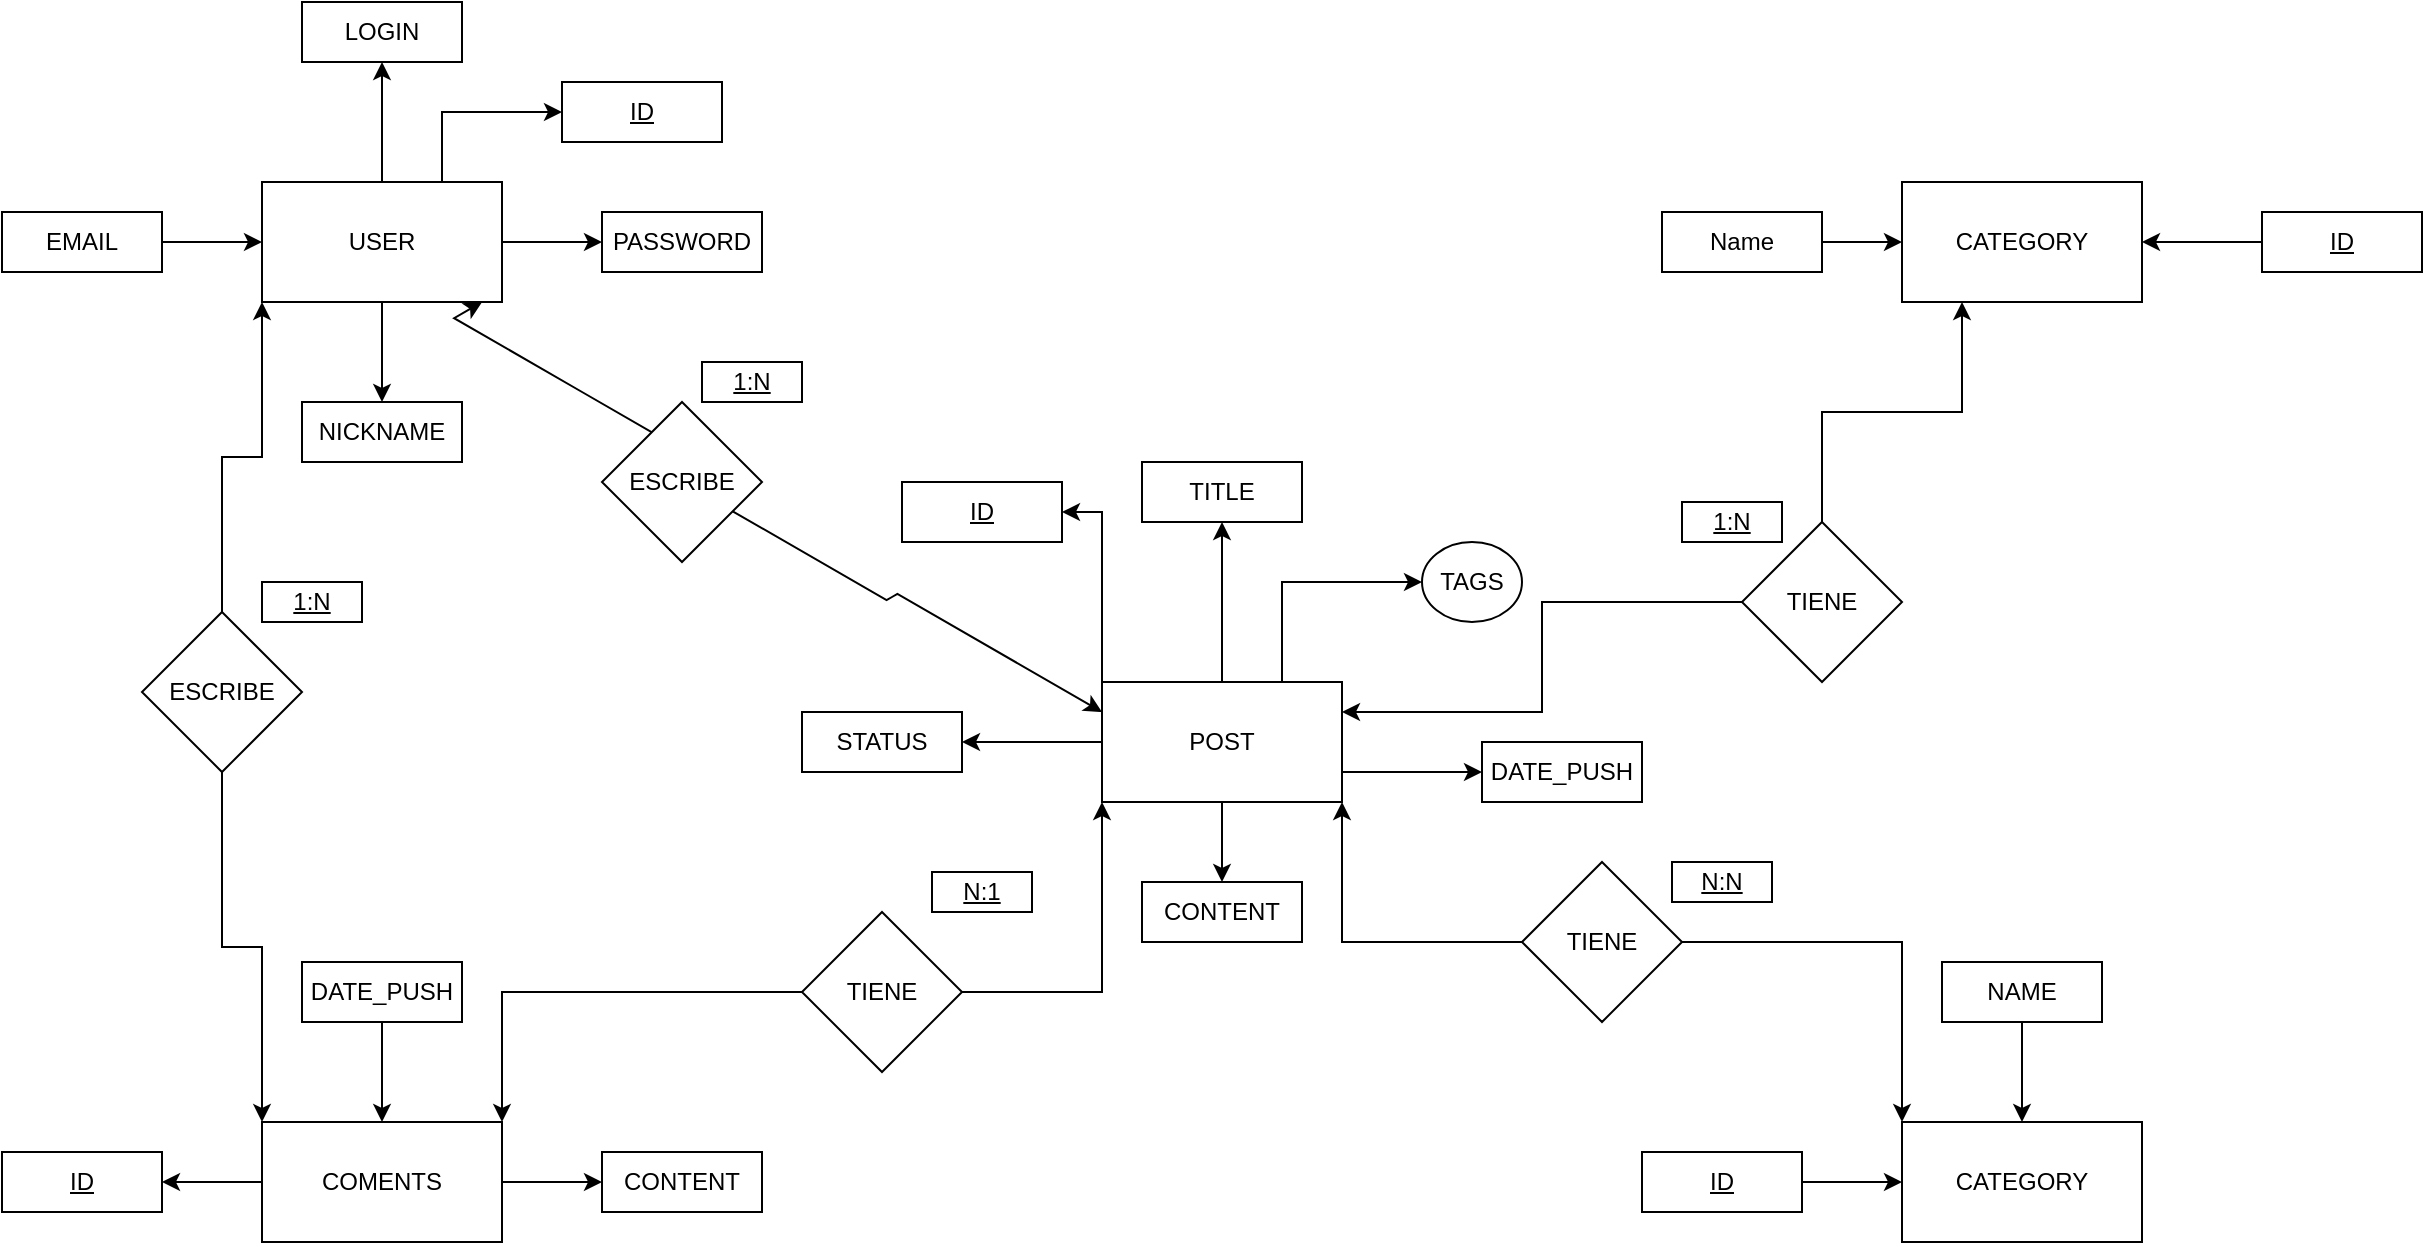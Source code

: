 <mxfile>
    <diagram id="1K_x919m_XCPee5URK2Y" name="ER">
        <mxGraphModel dx="1647" dy="1584" grid="1" gridSize="10" guides="1" tooltips="1" connect="1" arrows="1" fold="1" page="1" pageScale="1" pageWidth="827" pageHeight="1169" math="0" shadow="0">
            <root>
                <mxCell id="0"/>
                <mxCell id="1" parent="0"/>
                <mxCell id="15" style="edgeStyle=orthogonalEdgeStyle;rounded=0;orthogonalLoop=1;jettySize=auto;html=1;" parent="1" source="2" target="10" edge="1">
                    <mxGeometry relative="1" as="geometry"/>
                </mxCell>
                <mxCell id="16" style="edgeStyle=orthogonalEdgeStyle;rounded=0;orthogonalLoop=1;jettySize=auto;html=1;" parent="1" source="2" target="7" edge="1">
                    <mxGeometry relative="1" as="geometry"/>
                </mxCell>
                <mxCell id="17" style="edgeStyle=orthogonalEdgeStyle;rounded=0;orthogonalLoop=1;jettySize=auto;html=1;entryX=0.5;entryY=0;entryDx=0;entryDy=0;" parent="1" source="2" target="9" edge="1">
                    <mxGeometry relative="1" as="geometry"/>
                </mxCell>
                <mxCell id="18" style="edgeStyle=orthogonalEdgeStyle;rounded=0;orthogonalLoop=1;jettySize=auto;html=1;entryX=0;entryY=0.5;entryDx=0;entryDy=0;exitX=1;exitY=0.75;exitDx=0;exitDy=0;" parent="1" source="2" target="8" edge="1">
                    <mxGeometry relative="1" as="geometry"/>
                </mxCell>
                <mxCell id="19" style="edgeStyle=orthogonalEdgeStyle;rounded=0;orthogonalLoop=1;jettySize=auto;html=1;entryX=0;entryY=0.5;entryDx=0;entryDy=0;exitX=0.75;exitY=0;exitDx=0;exitDy=0;exitPerimeter=0;" parent="1" source="2" target="13" edge="1">
                    <mxGeometry relative="1" as="geometry"/>
                </mxCell>
                <mxCell id="20" style="edgeStyle=orthogonalEdgeStyle;rounded=0;orthogonalLoop=1;jettySize=auto;html=1;exitX=0;exitY=0;exitDx=0;exitDy=0;entryX=1;entryY=0.5;entryDx=0;entryDy=0;" parent="1" source="2" target="14" edge="1">
                    <mxGeometry relative="1" as="geometry"/>
                </mxCell>
                <mxCell id="2" value="POST" style="whiteSpace=wrap;html=1;" parent="1" vertex="1">
                    <mxGeometry x="360" y="220" width="120" height="60" as="geometry"/>
                </mxCell>
                <mxCell id="25" style="edgeStyle=orthogonalEdgeStyle;rounded=0;orthogonalLoop=1;jettySize=auto;html=1;entryX=0.5;entryY=1;entryDx=0;entryDy=0;" parent="1" source="3" target="21" edge="1">
                    <mxGeometry relative="1" as="geometry"/>
                </mxCell>
                <mxCell id="26" style="edgeStyle=orthogonalEdgeStyle;rounded=0;orthogonalLoop=1;jettySize=auto;html=1;entryX=0;entryY=0.5;entryDx=0;entryDy=0;" parent="1" source="3" target="22" edge="1">
                    <mxGeometry relative="1" as="geometry"/>
                </mxCell>
                <mxCell id="27" style="edgeStyle=orthogonalEdgeStyle;rounded=0;orthogonalLoop=1;jettySize=auto;html=1;" parent="1" source="3" target="23" edge="1">
                    <mxGeometry relative="1" as="geometry"/>
                </mxCell>
                <mxCell id="30" style="edgeStyle=orthogonalEdgeStyle;rounded=0;orthogonalLoop=1;jettySize=auto;html=1;exitX=0.75;exitY=0;exitDx=0;exitDy=0;entryX=0;entryY=0.5;entryDx=0;entryDy=0;" parent="1" source="3" target="29" edge="1">
                    <mxGeometry relative="1" as="geometry"/>
                </mxCell>
                <mxCell id="3" value="USER" style="whiteSpace=wrap;html=1;" parent="1" vertex="1">
                    <mxGeometry x="-60" y="-30" width="120" height="60" as="geometry"/>
                </mxCell>
                <mxCell id="37" style="edgeStyle=orthogonalEdgeStyle;rounded=0;orthogonalLoop=1;jettySize=auto;html=1;entryX=1;entryY=0.5;entryDx=0;entryDy=0;" parent="1" source="4" target="33" edge="1">
                    <mxGeometry relative="1" as="geometry"/>
                </mxCell>
                <mxCell id="38" style="edgeStyle=orthogonalEdgeStyle;rounded=0;orthogonalLoop=1;jettySize=auto;html=1;" parent="1" source="4" target="32" edge="1">
                    <mxGeometry relative="1" as="geometry"/>
                </mxCell>
                <mxCell id="4" value="COMENTS" style="whiteSpace=wrap;html=1;" parent="1" vertex="1">
                    <mxGeometry x="-60" y="440" width="120" height="60" as="geometry"/>
                </mxCell>
                <mxCell id="5" value="CATEGORY" style="whiteSpace=wrap;html=1;" parent="1" vertex="1">
                    <mxGeometry x="760" y="-30" width="120" height="60" as="geometry"/>
                </mxCell>
                <mxCell id="7" value="TITLE" style="whiteSpace=wrap;html=1;" parent="1" vertex="1">
                    <mxGeometry x="380" y="110" width="80" height="30" as="geometry"/>
                </mxCell>
                <mxCell id="8" value="DATE_PUSH" style="whiteSpace=wrap;html=1;" parent="1" vertex="1">
                    <mxGeometry x="550" y="250" width="80" height="30" as="geometry"/>
                </mxCell>
                <mxCell id="9" value="CONTENT" style="whiteSpace=wrap;html=1;" parent="1" vertex="1">
                    <mxGeometry x="380" y="320" width="80" height="30" as="geometry"/>
                </mxCell>
                <mxCell id="10" value="STATUS" style="whiteSpace=wrap;html=1;" parent="1" vertex="1">
                    <mxGeometry x="210" y="235" width="80" height="30" as="geometry"/>
                </mxCell>
                <mxCell id="13" value="TAGS" style="ellipse;whiteSpace=wrap;html=1;" parent="1" vertex="1">
                    <mxGeometry x="520" y="150" width="50" height="40" as="geometry"/>
                </mxCell>
                <mxCell id="14" value="ID" style="whiteSpace=wrap;html=1;fontStyle=4" parent="1" vertex="1">
                    <mxGeometry x="260" y="120" width="80" height="30" as="geometry"/>
                </mxCell>
                <mxCell id="21" value="LOGIN" style="whiteSpace=wrap;html=1;" parent="1" vertex="1">
                    <mxGeometry x="-40" y="-120" width="80" height="30" as="geometry"/>
                </mxCell>
                <mxCell id="22" value="PASSWORD" style="whiteSpace=wrap;html=1;" parent="1" vertex="1">
                    <mxGeometry x="110" y="-15" width="80" height="30" as="geometry"/>
                </mxCell>
                <mxCell id="23" value="NICKNAME" style="whiteSpace=wrap;html=1;" parent="1" vertex="1">
                    <mxGeometry x="-40" y="80" width="80" height="30" as="geometry"/>
                </mxCell>
                <mxCell id="28" style="edgeStyle=orthogonalEdgeStyle;rounded=0;orthogonalLoop=1;jettySize=auto;html=1;entryX=0;entryY=0.5;entryDx=0;entryDy=0;" parent="1" source="24" target="3" edge="1">
                    <mxGeometry relative="1" as="geometry"/>
                </mxCell>
                <mxCell id="24" value="EMAIL" style="whiteSpace=wrap;html=1;" parent="1" vertex="1">
                    <mxGeometry x="-190" y="-15" width="80" height="30" as="geometry"/>
                </mxCell>
                <mxCell id="29" value="ID" style="whiteSpace=wrap;html=1;fontStyle=4" parent="1" vertex="1">
                    <mxGeometry x="90" y="-80" width="80" height="30" as="geometry"/>
                </mxCell>
                <mxCell id="35" style="edgeStyle=orthogonalEdgeStyle;rounded=0;orthogonalLoop=1;jettySize=auto;html=1;" parent="1" source="31" target="4" edge="1">
                    <mxGeometry relative="1" as="geometry"/>
                </mxCell>
                <mxCell id="31" value="DATE_PUSH" style="whiteSpace=wrap;html=1;" parent="1" vertex="1">
                    <mxGeometry x="-40" y="360" width="80" height="30" as="geometry"/>
                </mxCell>
                <mxCell id="32" value="CONTENT" style="whiteSpace=wrap;html=1;" parent="1" vertex="1">
                    <mxGeometry x="110" y="455" width="80" height="30" as="geometry"/>
                </mxCell>
                <mxCell id="33" value="ID" style="whiteSpace=wrap;html=1;fontStyle=4" parent="1" vertex="1">
                    <mxGeometry x="-190" y="455" width="80" height="30" as="geometry"/>
                </mxCell>
                <mxCell id="40" style="edgeStyle=orthogonalEdgeStyle;rounded=0;orthogonalLoop=1;jettySize=auto;html=1;entryX=0;entryY=0.5;entryDx=0;entryDy=0;" parent="1" source="39" target="5" edge="1">
                    <mxGeometry relative="1" as="geometry"/>
                </mxCell>
                <mxCell id="39" value="Name" style="whiteSpace=wrap;html=1;" parent="1" vertex="1">
                    <mxGeometry x="640" y="-15" width="80" height="30" as="geometry"/>
                </mxCell>
                <mxCell id="44" style="edgeStyle=orthogonalEdgeStyle;rounded=0;orthogonalLoop=1;jettySize=auto;html=1;entryX=1;entryY=0.5;entryDx=0;entryDy=0;" parent="1" source="43" target="5" edge="1">
                    <mxGeometry relative="1" as="geometry"/>
                </mxCell>
                <mxCell id="43" value="ID" style="whiteSpace=wrap;html=1;fontStyle=4" parent="1" vertex="1">
                    <mxGeometry x="940" y="-15" width="80" height="30" as="geometry"/>
                </mxCell>
                <mxCell id="51" style="edgeStyle=isometricEdgeStyle;rounded=0;orthogonalLoop=1;jettySize=auto;html=1;entryX=0.917;entryY=1;entryDx=0;entryDy=0;entryPerimeter=0;" parent="1" source="50" target="3" edge="1">
                    <mxGeometry relative="1" as="geometry"/>
                </mxCell>
                <mxCell id="52" style="edgeStyle=isometricEdgeStyle;rounded=0;orthogonalLoop=1;jettySize=auto;html=1;entryX=0;entryY=0.25;entryDx=0;entryDy=0;elbow=vertical;" parent="1" source="50" target="2" edge="1">
                    <mxGeometry relative="1" as="geometry"/>
                </mxCell>
                <mxCell id="50" value="ESCRIBE" style="rhombus;whiteSpace=wrap;html=1;" parent="1" vertex="1">
                    <mxGeometry x="110" y="80" width="80" height="80" as="geometry"/>
                </mxCell>
                <mxCell id="53" value="1:N" style="whiteSpace=wrap;html=1;fontStyle=4" parent="1" vertex="1">
                    <mxGeometry x="160" y="60" width="50" height="20" as="geometry"/>
                </mxCell>
                <mxCell id="55" style="edgeStyle=orthogonalEdgeStyle;rounded=0;orthogonalLoop=1;jettySize=auto;html=1;entryX=0;entryY=1;entryDx=0;entryDy=0;" parent="1" source="54" target="3" edge="1">
                    <mxGeometry relative="1" as="geometry"/>
                </mxCell>
                <mxCell id="56" style="edgeStyle=orthogonalEdgeStyle;rounded=0;orthogonalLoop=1;jettySize=auto;html=1;entryX=0;entryY=0;entryDx=0;entryDy=0;" parent="1" source="54" target="4" edge="1">
                    <mxGeometry relative="1" as="geometry"/>
                </mxCell>
                <mxCell id="54" value="ESCRIBE" style="rhombus;whiteSpace=wrap;html=1;" parent="1" vertex="1">
                    <mxGeometry x="-120" y="185" width="80" height="80" as="geometry"/>
                </mxCell>
                <mxCell id="58" value="1:N" style="whiteSpace=wrap;html=1;fontStyle=4" parent="1" vertex="1">
                    <mxGeometry x="-60" y="170" width="50" height="20" as="geometry"/>
                </mxCell>
                <mxCell id="60" style="edgeStyle=orthogonalEdgeStyle;rounded=0;orthogonalLoop=1;jettySize=auto;html=1;entryX=0;entryY=1;entryDx=0;entryDy=0;" parent="1" source="59" target="2" edge="1">
                    <mxGeometry relative="1" as="geometry"/>
                </mxCell>
                <mxCell id="61" style="edgeStyle=orthogonalEdgeStyle;rounded=0;orthogonalLoop=1;jettySize=auto;html=1;entryX=1;entryY=0;entryDx=0;entryDy=0;" parent="1" source="59" target="4" edge="1">
                    <mxGeometry relative="1" as="geometry"/>
                </mxCell>
                <mxCell id="59" value="TIENE" style="rhombus;whiteSpace=wrap;html=1;" parent="1" vertex="1">
                    <mxGeometry x="210" y="335" width="80" height="80" as="geometry"/>
                </mxCell>
                <mxCell id="63" style="edgeStyle=orthogonalEdgeStyle;rounded=0;orthogonalLoop=1;jettySize=auto;html=1;entryX=0.25;entryY=1;entryDx=0;entryDy=0;" parent="1" source="62" target="5" edge="1">
                    <mxGeometry relative="1" as="geometry"/>
                </mxCell>
                <mxCell id="64" style="edgeStyle=orthogonalEdgeStyle;rounded=0;orthogonalLoop=1;jettySize=auto;html=1;entryX=1;entryY=0.25;entryDx=0;entryDy=0;" parent="1" source="62" target="2" edge="1">
                    <mxGeometry relative="1" as="geometry"/>
                </mxCell>
                <mxCell id="62" value="TIENE" style="rhombus;whiteSpace=wrap;html=1;" parent="1" vertex="1">
                    <mxGeometry x="680" y="140" width="80" height="80" as="geometry"/>
                </mxCell>
                <mxCell id="65" value="CATEGORY" style="whiteSpace=wrap;html=1;" parent="1" vertex="1">
                    <mxGeometry x="760" y="440" width="120" height="60" as="geometry"/>
                </mxCell>
                <mxCell id="67" style="edgeStyle=orthogonalEdgeStyle;rounded=0;orthogonalLoop=1;jettySize=auto;html=1;" parent="1" source="66" target="65" edge="1">
                    <mxGeometry relative="1" as="geometry"/>
                </mxCell>
                <mxCell id="66" value="NAME" style="whiteSpace=wrap;html=1;" parent="1" vertex="1">
                    <mxGeometry x="780" y="360" width="80" height="30" as="geometry"/>
                </mxCell>
                <mxCell id="69" style="edgeStyle=orthogonalEdgeStyle;rounded=0;orthogonalLoop=1;jettySize=auto;html=1;entryX=0;entryY=0.5;entryDx=0;entryDy=0;" parent="1" source="68" target="65" edge="1">
                    <mxGeometry relative="1" as="geometry"/>
                </mxCell>
                <mxCell id="68" value="ID" style="whiteSpace=wrap;html=1;fontStyle=4" parent="1" vertex="1">
                    <mxGeometry x="630" y="455" width="80" height="30" as="geometry"/>
                </mxCell>
                <mxCell id="72" style="edgeStyle=orthogonalEdgeStyle;rounded=0;orthogonalLoop=1;jettySize=auto;html=1;entryX=0;entryY=0;entryDx=0;entryDy=0;" parent="1" source="71" target="65" edge="1">
                    <mxGeometry relative="1" as="geometry"/>
                </mxCell>
                <mxCell id="73" style="edgeStyle=orthogonalEdgeStyle;rounded=0;orthogonalLoop=1;jettySize=auto;html=1;entryX=1;entryY=1;entryDx=0;entryDy=0;" parent="1" source="71" target="2" edge="1">
                    <mxGeometry relative="1" as="geometry"/>
                </mxCell>
                <mxCell id="71" value="TIENE" style="rhombus;whiteSpace=wrap;html=1;" parent="1" vertex="1">
                    <mxGeometry x="570" y="310" width="80" height="80" as="geometry"/>
                </mxCell>
                <mxCell id="74" value="1:N" style="whiteSpace=wrap;html=1;fontStyle=4" parent="1" vertex="1">
                    <mxGeometry x="650" y="130" width="50" height="20" as="geometry"/>
                </mxCell>
                <mxCell id="75" value="N:N" style="whiteSpace=wrap;html=1;fontStyle=4" parent="1" vertex="1">
                    <mxGeometry x="645" y="310" width="50" height="20" as="geometry"/>
                </mxCell>
                <mxCell id="76" value="N:1" style="whiteSpace=wrap;html=1;fontStyle=4" parent="1" vertex="1">
                    <mxGeometry x="275" y="315" width="50" height="20" as="geometry"/>
                </mxCell>
            </root>
        </mxGraphModel>
    </diagram>
    <diagram id="TH8ExPQ0twWO23uVUiP-" name="Fisico">
        <mxGraphModel dx="820" dy="415" grid="1" gridSize="10" guides="1" tooltips="1" connect="1" arrows="1" fold="1" page="1" pageScale="1" pageWidth="827" pageHeight="1169" math="0" shadow="0">
            <root>
                <mxCell id="MTC4LEOZkJ2mjEZXtF5H-0"/>
                <mxCell id="MTC4LEOZkJ2mjEZXtF5H-1" parent="MTC4LEOZkJ2mjEZXtF5H-0"/>
                <mxCell id="32G0qeF3EIN0DMUPxb_I-0" value="User" style="shape=table;startSize=30;container=1;collapsible=1;childLayout=tableLayout;fixedRows=1;rowLines=0;fontStyle=1;align=center;resizeLast=1;" parent="MTC4LEOZkJ2mjEZXtF5H-1" vertex="1">
                    <mxGeometry y="40" width="340" height="200" as="geometry"/>
                </mxCell>
                <mxCell id="32G0qeF3EIN0DMUPxb_I-1" value="" style="shape=partialRectangle;collapsible=0;dropTarget=0;pointerEvents=0;fillColor=none;top=0;left=0;bottom=1;right=0;points=[[0,0.5],[1,0.5]];portConstraint=eastwest;" parent="32G0qeF3EIN0DMUPxb_I-0" vertex="1">
                    <mxGeometry y="30" width="340" height="30" as="geometry"/>
                </mxCell>
                <mxCell id="32G0qeF3EIN0DMUPxb_I-2" value="INTEGER PK" style="shape=partialRectangle;connectable=0;fillColor=none;top=0;left=0;bottom=0;right=0;fontStyle=1;overflow=hidden;" parent="32G0qeF3EIN0DMUPxb_I-1" vertex="1">
                    <mxGeometry width="180" height="30" as="geometry"/>
                </mxCell>
                <mxCell id="32G0qeF3EIN0DMUPxb_I-3" value="UniqueID" style="shape=partialRectangle;connectable=0;fillColor=none;top=0;left=0;bottom=0;right=0;align=left;spacingLeft=6;fontStyle=5;overflow=hidden;" parent="32G0qeF3EIN0DMUPxb_I-1" vertex="1">
                    <mxGeometry x="180" width="160" height="30" as="geometry"/>
                </mxCell>
                <mxCell id="32G0qeF3EIN0DMUPxb_I-4" value="" style="shape=partialRectangle;collapsible=0;dropTarget=0;pointerEvents=0;fillColor=none;top=0;left=0;bottom=0;right=0;points=[[0,0.5],[1,0.5]];portConstraint=eastwest;" parent="32G0qeF3EIN0DMUPxb_I-0" vertex="1">
                    <mxGeometry y="60" width="340" height="30" as="geometry"/>
                </mxCell>
                <mxCell id="32G0qeF3EIN0DMUPxb_I-5" value="VARCHAR(30) NN" style="shape=partialRectangle;connectable=0;fillColor=none;top=0;left=0;bottom=0;right=0;editable=1;overflow=hidden;" parent="32G0qeF3EIN0DMUPxb_I-4" vertex="1">
                    <mxGeometry width="180" height="30" as="geometry"/>
                </mxCell>
                <mxCell id="32G0qeF3EIN0DMUPxb_I-6" value="LOGIN" style="shape=partialRectangle;connectable=0;fillColor=none;top=0;left=0;bottom=0;right=0;align=left;spacingLeft=6;overflow=hidden;" parent="32G0qeF3EIN0DMUPxb_I-4" vertex="1">
                    <mxGeometry x="180" width="160" height="30" as="geometry"/>
                </mxCell>
                <mxCell id="32G0qeF3EIN0DMUPxb_I-7" value="" style="shape=partialRectangle;collapsible=0;dropTarget=0;pointerEvents=0;fillColor=none;top=0;left=0;bottom=0;right=0;points=[[0,0.5],[1,0.5]];portConstraint=eastwest;" parent="32G0qeF3EIN0DMUPxb_I-0" vertex="1">
                    <mxGeometry y="90" width="340" height="30" as="geometry"/>
                </mxCell>
                <mxCell id="32G0qeF3EIN0DMUPxb_I-8" value="VARCHAR(32) NN" style="shape=partialRectangle;connectable=0;fillColor=none;top=0;left=0;bottom=0;right=0;editable=1;overflow=hidden;" parent="32G0qeF3EIN0DMUPxb_I-7" vertex="1">
                    <mxGeometry width="180" height="30" as="geometry"/>
                </mxCell>
                <mxCell id="32G0qeF3EIN0DMUPxb_I-9" value="PASSWORD" style="shape=partialRectangle;connectable=0;fillColor=none;top=0;left=0;bottom=0;right=0;align=left;spacingLeft=6;overflow=hidden;" parent="32G0qeF3EIN0DMUPxb_I-7" vertex="1">
                    <mxGeometry x="180" width="160" height="30" as="geometry"/>
                </mxCell>
                <mxCell id="32G0qeF3EIN0DMUPxb_I-10" value="" style="shape=partialRectangle;collapsible=0;dropTarget=0;pointerEvents=0;fillColor=none;top=0;left=0;bottom=0;right=0;points=[[0,0.5],[1,0.5]];portConstraint=eastwest;" parent="32G0qeF3EIN0DMUPxb_I-0" vertex="1">
                    <mxGeometry y="120" width="340" height="30" as="geometry"/>
                </mxCell>
                <mxCell id="32G0qeF3EIN0DMUPxb_I-11" value="VARCHAR(40) NN" style="shape=partialRectangle;connectable=0;fillColor=none;top=0;left=0;bottom=0;right=0;editable=1;overflow=hidden;" parent="32G0qeF3EIN0DMUPxb_I-10" vertex="1">
                    <mxGeometry width="180" height="30" as="geometry"/>
                </mxCell>
                <mxCell id="32G0qeF3EIN0DMUPxb_I-12" value="NICKNAME" style="shape=partialRectangle;connectable=0;fillColor=none;top=0;left=0;bottom=0;right=0;align=left;spacingLeft=6;overflow=hidden;" parent="32G0qeF3EIN0DMUPxb_I-10" vertex="1">
                    <mxGeometry x="180" width="160" height="30" as="geometry"/>
                </mxCell>
                <mxCell id="32G0qeF3EIN0DMUPxb_I-15" value="" style="shape=partialRectangle;collapsible=0;dropTarget=0;pointerEvents=0;fillColor=none;top=0;left=0;bottom=0;right=0;points=[[0,0.5],[1,0.5]];portConstraint=eastwest;" parent="32G0qeF3EIN0DMUPxb_I-0" vertex="1">
                    <mxGeometry y="150" width="340" height="30" as="geometry"/>
                </mxCell>
                <mxCell id="32G0qeF3EIN0DMUPxb_I-16" value="VARCHAR(40) NN UNIQUE" style="shape=partialRectangle;connectable=0;fillColor=none;top=0;left=0;bottom=0;right=0;editable=1;overflow=hidden;" parent="32G0qeF3EIN0DMUPxb_I-15" vertex="1">
                    <mxGeometry width="180" height="30" as="geometry"/>
                </mxCell>
                <mxCell id="32G0qeF3EIN0DMUPxb_I-17" value="EMAIL" style="shape=partialRectangle;connectable=0;fillColor=none;top=0;left=0;bottom=0;right=0;align=left;spacingLeft=6;overflow=hidden;" parent="32G0qeF3EIN0DMUPxb_I-15" vertex="1">
                    <mxGeometry x="180" width="160" height="30" as="geometry"/>
                </mxCell>
                <mxCell id="32G0qeF3EIN0DMUPxb_I-18" value="POST" style="shape=table;startSize=30;container=1;collapsible=1;childLayout=tableLayout;fixedRows=1;rowLines=0;fontStyle=1;align=center;resizeLast=1;" parent="MTC4LEOZkJ2mjEZXtF5H-1" vertex="1">
                    <mxGeometry x="630" y="370" width="410" height="260" as="geometry"/>
                </mxCell>
                <mxCell id="32G0qeF3EIN0DMUPxb_I-19" value="" style="shape=partialRectangle;collapsible=0;dropTarget=0;pointerEvents=0;fillColor=none;top=0;left=0;bottom=1;right=0;points=[[0,0.5],[1,0.5]];portConstraint=eastwest;" parent="32G0qeF3EIN0DMUPxb_I-18" vertex="1">
                    <mxGeometry y="30" width="410" height="30" as="geometry"/>
                </mxCell>
                <mxCell id="32G0qeF3EIN0DMUPxb_I-20" value="INTEGER PK" style="shape=partialRectangle;connectable=0;fillColor=none;top=0;left=0;bottom=0;right=0;fontStyle=1;overflow=hidden;" parent="32G0qeF3EIN0DMUPxb_I-19" vertex="1">
                    <mxGeometry width="270" height="30" as="geometry"/>
                </mxCell>
                <mxCell id="32G0qeF3EIN0DMUPxb_I-21" value="UniqueID" style="shape=partialRectangle;connectable=0;fillColor=none;top=0;left=0;bottom=0;right=0;align=left;spacingLeft=6;fontStyle=5;overflow=hidden;" parent="32G0qeF3EIN0DMUPxb_I-19" vertex="1">
                    <mxGeometry x="270" width="140" height="30" as="geometry"/>
                </mxCell>
                <mxCell id="32G0qeF3EIN0DMUPxb_I-22" value="" style="shape=partialRectangle;collapsible=0;dropTarget=0;pointerEvents=0;fillColor=none;top=0;left=0;bottom=0;right=0;points=[[0,0.5],[1,0.5]];portConstraint=eastwest;" parent="32G0qeF3EIN0DMUPxb_I-18" vertex="1">
                    <mxGeometry y="60" width="410" height="30" as="geometry"/>
                </mxCell>
                <mxCell id="32G0qeF3EIN0DMUPxb_I-23" value="VARCHAR(150) NN" style="shape=partialRectangle;connectable=0;fillColor=none;top=0;left=0;bottom=0;right=0;editable=1;overflow=hidden;" parent="32G0qeF3EIN0DMUPxb_I-22" vertex="1">
                    <mxGeometry width="270" height="30" as="geometry"/>
                </mxCell>
                <mxCell id="32G0qeF3EIN0DMUPxb_I-24" value="TITLE" style="shape=partialRectangle;connectable=0;fillColor=none;top=0;left=0;bottom=0;right=0;align=left;spacingLeft=6;overflow=hidden;" parent="32G0qeF3EIN0DMUPxb_I-22" vertex="1">
                    <mxGeometry x="270" width="140" height="30" as="geometry"/>
                </mxCell>
                <mxCell id="32G0qeF3EIN0DMUPxb_I-25" value="" style="shape=partialRectangle;collapsible=0;dropTarget=0;pointerEvents=0;fillColor=none;top=0;left=0;bottom=0;right=0;points=[[0,0.5],[1,0.5]];portConstraint=eastwest;" parent="32G0qeF3EIN0DMUPxb_I-18" vertex="1">
                    <mxGeometry y="90" width="410" height="30" as="geometry"/>
                </mxCell>
                <mxCell id="32G0qeF3EIN0DMUPxb_I-26" value="TIMESTAMP" style="shape=partialRectangle;connectable=0;fillColor=none;top=0;left=0;bottom=0;right=0;editable=1;overflow=hidden;" parent="32G0qeF3EIN0DMUPxb_I-25" vertex="1">
                    <mxGeometry width="270" height="30" as="geometry"/>
                </mxCell>
                <mxCell id="32G0qeF3EIN0DMUPxb_I-27" value="DATA_PUSH" style="shape=partialRectangle;connectable=0;fillColor=none;top=0;left=0;bottom=0;right=0;align=left;spacingLeft=6;overflow=hidden;" parent="32G0qeF3EIN0DMUPxb_I-25" vertex="1">
                    <mxGeometry x="270" width="140" height="30" as="geometry"/>
                </mxCell>
                <mxCell id="32G0qeF3EIN0DMUPxb_I-28" value="" style="shape=partialRectangle;collapsible=0;dropTarget=0;pointerEvents=0;fillColor=none;top=0;left=0;bottom=0;right=0;points=[[0,0.5],[1,0.5]];portConstraint=eastwest;" parent="32G0qeF3EIN0DMUPxb_I-18" vertex="1">
                    <mxGeometry y="120" width="410" height="30" as="geometry"/>
                </mxCell>
                <mxCell id="32G0qeF3EIN0DMUPxb_I-29" value="TEXT NN" style="shape=partialRectangle;connectable=0;fillColor=none;top=0;left=0;bottom=0;right=0;editable=1;overflow=hidden;" parent="32G0qeF3EIN0DMUPxb_I-28" vertex="1">
                    <mxGeometry width="270" height="30" as="geometry"/>
                </mxCell>
                <mxCell id="32G0qeF3EIN0DMUPxb_I-30" value="CONTENT" style="shape=partialRectangle;connectable=0;fillColor=none;top=0;left=0;bottom=0;right=0;align=left;spacingLeft=6;overflow=hidden;" parent="32G0qeF3EIN0DMUPxb_I-28" vertex="1">
                    <mxGeometry x="270" width="140" height="30" as="geometry"/>
                </mxCell>
                <mxCell id="32G0qeF3EIN0DMUPxb_I-31" value="" style="shape=partialRectangle;collapsible=0;dropTarget=0;pointerEvents=0;fillColor=none;top=0;left=0;bottom=0;right=0;points=[[0,0.5],[1,0.5]];portConstraint=eastwest;" parent="32G0qeF3EIN0DMUPxb_I-18" vertex="1">
                    <mxGeometry y="150" width="410" height="30" as="geometry"/>
                </mxCell>
                <mxCell id="32G0qeF3EIN0DMUPxb_I-32" value="CHAR(8) CHECK(IN ('ACTIVO','INACTIVO'))" style="shape=partialRectangle;connectable=0;fillColor=none;top=0;left=0;bottom=0;right=0;editable=1;overflow=hidden;" parent="32G0qeF3EIN0DMUPxb_I-31" vertex="1">
                    <mxGeometry width="270" height="30" as="geometry"/>
                </mxCell>
                <mxCell id="32G0qeF3EIN0DMUPxb_I-33" value="STATUS" style="shape=partialRectangle;connectable=0;fillColor=none;top=0;left=0;bottom=0;right=0;align=left;spacingLeft=6;overflow=hidden;" parent="32G0qeF3EIN0DMUPxb_I-31" vertex="1">
                    <mxGeometry x="270" width="140" height="30" as="geometry"/>
                </mxCell>
                <mxCell id="dGx0lGfWGLZP5KVuIurH-62" value="" style="shape=partialRectangle;collapsible=0;dropTarget=0;pointerEvents=0;fillColor=none;top=0;left=0;bottom=0;right=0;points=[[0,0.5],[1,0.5]];portConstraint=eastwest;" parent="32G0qeF3EIN0DMUPxb_I-18" vertex="1">
                    <mxGeometry y="180" width="410" height="30" as="geometry"/>
                </mxCell>
                <mxCell id="dGx0lGfWGLZP5KVuIurH-63" value="INTEGER FK" style="shape=partialRectangle;connectable=0;fillColor=none;top=0;left=0;bottom=0;right=0;editable=1;overflow=hidden;" parent="dGx0lGfWGLZP5KVuIurH-62" vertex="1">
                    <mxGeometry width="270" height="30" as="geometry"/>
                </mxCell>
                <mxCell id="dGx0lGfWGLZP5KVuIurH-64" value="USER_ID" style="shape=partialRectangle;connectable=0;fillColor=none;top=0;left=0;bottom=0;right=0;align=left;spacingLeft=6;overflow=hidden;" parent="dGx0lGfWGLZP5KVuIurH-62" vertex="1">
                    <mxGeometry x="270" width="140" height="30" as="geometry"/>
                </mxCell>
                <mxCell id="dGx0lGfWGLZP5KVuIurH-80" value="" style="shape=partialRectangle;collapsible=0;dropTarget=0;pointerEvents=0;fillColor=none;top=0;left=0;bottom=0;right=0;points=[[0,0.5],[1,0.5]];portConstraint=eastwest;" parent="32G0qeF3EIN0DMUPxb_I-18" vertex="1">
                    <mxGeometry y="210" width="410" height="30" as="geometry"/>
                </mxCell>
                <mxCell id="dGx0lGfWGLZP5KVuIurH-81" value="INTEGER FK" style="shape=partialRectangle;connectable=0;fillColor=none;top=0;left=0;bottom=0;right=0;editable=1;overflow=hidden;" parent="dGx0lGfWGLZP5KVuIurH-80" vertex="1">
                    <mxGeometry width="270" height="30" as="geometry"/>
                </mxCell>
                <mxCell id="dGx0lGfWGLZP5KVuIurH-82" value="CATEGORY_ID" style="shape=partialRectangle;connectable=0;fillColor=none;top=0;left=0;bottom=0;right=0;align=left;spacingLeft=6;overflow=hidden;" parent="dGx0lGfWGLZP5KVuIurH-80" vertex="1">
                    <mxGeometry x="270" width="140" height="30" as="geometry"/>
                </mxCell>
                <mxCell id="32G0qeF3EIN0DMUPxb_I-35" value="COMENTS" style="shape=table;startSize=30;container=1;collapsible=1;childLayout=tableLayout;fixedRows=1;rowLines=0;fontStyle=1;align=center;resizeLast=1;" parent="MTC4LEOZkJ2mjEZXtF5H-1" vertex="1">
                    <mxGeometry x="1318" width="336" height="180" as="geometry"/>
                </mxCell>
                <mxCell id="32G0qeF3EIN0DMUPxb_I-36" value="" style="shape=partialRectangle;collapsible=0;dropTarget=0;pointerEvents=0;fillColor=none;top=0;left=0;bottom=1;right=0;points=[[0,0.5],[1,0.5]];portConstraint=eastwest;" parent="32G0qeF3EIN0DMUPxb_I-35" vertex="1">
                    <mxGeometry y="30" width="336" height="30" as="geometry"/>
                </mxCell>
                <mxCell id="32G0qeF3EIN0DMUPxb_I-37" value="INTEGER PK" style="shape=partialRectangle;connectable=0;fillColor=none;top=0;left=0;bottom=0;right=0;fontStyle=1;overflow=hidden;" parent="32G0qeF3EIN0DMUPxb_I-36" vertex="1">
                    <mxGeometry width="180" height="30" as="geometry"/>
                </mxCell>
                <mxCell id="32G0qeF3EIN0DMUPxb_I-38" value="UniqueID" style="shape=partialRectangle;connectable=0;fillColor=none;top=0;left=0;bottom=0;right=0;align=left;spacingLeft=6;fontStyle=5;overflow=hidden;" parent="32G0qeF3EIN0DMUPxb_I-36" vertex="1">
                    <mxGeometry x="180" width="156" height="30" as="geometry"/>
                </mxCell>
                <mxCell id="32G0qeF3EIN0DMUPxb_I-39" value="" style="shape=partialRectangle;collapsible=0;dropTarget=0;pointerEvents=0;fillColor=none;top=0;left=0;bottom=0;right=0;points=[[0,0.5],[1,0.5]];portConstraint=eastwest;" parent="32G0qeF3EIN0DMUPxb_I-35" vertex="1">
                    <mxGeometry y="60" width="336" height="30" as="geometry"/>
                </mxCell>
                <mxCell id="32G0qeF3EIN0DMUPxb_I-40" value="TEXT" style="shape=partialRectangle;connectable=0;fillColor=none;top=0;left=0;bottom=0;right=0;editable=1;overflow=hidden;" parent="32G0qeF3EIN0DMUPxb_I-39" vertex="1">
                    <mxGeometry width="180" height="30" as="geometry"/>
                </mxCell>
                <mxCell id="32G0qeF3EIN0DMUPxb_I-41" value="COMENT" style="shape=partialRectangle;connectable=0;fillColor=none;top=0;left=0;bottom=0;right=0;align=left;spacingLeft=6;overflow=hidden;" parent="32G0qeF3EIN0DMUPxb_I-39" vertex="1">
                    <mxGeometry x="180" width="156" height="30" as="geometry"/>
                </mxCell>
                <mxCell id="32G0qeF3EIN0DMUPxb_I-42" value="" style="shape=partialRectangle;collapsible=0;dropTarget=0;pointerEvents=0;fillColor=none;top=0;left=0;bottom=0;right=0;points=[[0,0.5],[1,0.5]];portConstraint=eastwest;" parent="32G0qeF3EIN0DMUPxb_I-35" vertex="1">
                    <mxGeometry y="90" width="336" height="30" as="geometry"/>
                </mxCell>
                <mxCell id="32G0qeF3EIN0DMUPxb_I-43" value="TIMESTAMP" style="shape=partialRectangle;connectable=0;fillColor=none;top=0;left=0;bottom=0;right=0;editable=1;overflow=hidden;" parent="32G0qeF3EIN0DMUPxb_I-42" vertex="1">
                    <mxGeometry width="180" height="30" as="geometry"/>
                </mxCell>
                <mxCell id="32G0qeF3EIN0DMUPxb_I-44" value="DATA_PUSH" style="shape=partialRectangle;connectable=0;fillColor=none;top=0;left=0;bottom=0;right=0;align=left;spacingLeft=6;overflow=hidden;" parent="32G0qeF3EIN0DMUPxb_I-42" vertex="1">
                    <mxGeometry x="180" width="156" height="30" as="geometry"/>
                </mxCell>
                <mxCell id="32G0qeF3EIN0DMUPxb_I-45" value="" style="shape=partialRectangle;collapsible=0;dropTarget=0;pointerEvents=0;fillColor=none;top=0;left=0;bottom=0;right=0;points=[[0,0.5],[1,0.5]];portConstraint=eastwest;" parent="32G0qeF3EIN0DMUPxb_I-35" vertex="1">
                    <mxGeometry y="120" width="336" height="30" as="geometry"/>
                </mxCell>
                <mxCell id="32G0qeF3EIN0DMUPxb_I-46" value="INTEGER FK" style="shape=partialRectangle;connectable=0;fillColor=none;top=0;left=0;bottom=0;right=0;editable=1;overflow=hidden;" parent="32G0qeF3EIN0DMUPxb_I-45" vertex="1">
                    <mxGeometry width="180" height="30" as="geometry"/>
                </mxCell>
                <mxCell id="32G0qeF3EIN0DMUPxb_I-47" value="USER_ID" style="shape=partialRectangle;connectable=0;fillColor=none;top=0;left=0;bottom=0;right=0;align=left;spacingLeft=6;overflow=hidden;" parent="32G0qeF3EIN0DMUPxb_I-45" vertex="1">
                    <mxGeometry x="180" width="156" height="30" as="geometry"/>
                </mxCell>
                <mxCell id="dGx0lGfWGLZP5KVuIurH-68" value="" style="shape=partialRectangle;collapsible=0;dropTarget=0;pointerEvents=0;fillColor=none;top=0;left=0;bottom=0;right=0;points=[[0,0.5],[1,0.5]];portConstraint=eastwest;" parent="32G0qeF3EIN0DMUPxb_I-35" vertex="1">
                    <mxGeometry y="150" width="336" height="30" as="geometry"/>
                </mxCell>
                <mxCell id="dGx0lGfWGLZP5KVuIurH-69" value="INTEGER FK" style="shape=partialRectangle;connectable=0;fillColor=none;top=0;left=0;bottom=0;right=0;editable=1;overflow=hidden;" parent="dGx0lGfWGLZP5KVuIurH-68" vertex="1">
                    <mxGeometry width="180" height="30" as="geometry"/>
                </mxCell>
                <mxCell id="dGx0lGfWGLZP5KVuIurH-70" value="POST_ID" style="shape=partialRectangle;connectable=0;fillColor=none;top=0;left=0;bottom=0;right=0;align=left;spacingLeft=6;overflow=hidden;" parent="dGx0lGfWGLZP5KVuIurH-68" vertex="1">
                    <mxGeometry x="180" width="156" height="30" as="geometry"/>
                </mxCell>
                <mxCell id="dGx0lGfWGLZP5KVuIurH-0" value="CATEGORYS" style="shape=table;startSize=30;container=1;collapsible=1;childLayout=tableLayout;fixedRows=1;rowLines=0;fontStyle=1;align=center;resizeLast=1;" parent="MTC4LEOZkJ2mjEZXtF5H-1" vertex="1">
                    <mxGeometry y="720" width="336" height="90" as="geometry"/>
                </mxCell>
                <mxCell id="dGx0lGfWGLZP5KVuIurH-1" value="" style="shape=partialRectangle;collapsible=0;dropTarget=0;pointerEvents=0;fillColor=none;top=0;left=0;bottom=1;right=0;points=[[0,0.5],[1,0.5]];portConstraint=eastwest;" parent="dGx0lGfWGLZP5KVuIurH-0" vertex="1">
                    <mxGeometry y="30" width="336" height="30" as="geometry"/>
                </mxCell>
                <mxCell id="dGx0lGfWGLZP5KVuIurH-2" value="INTEGER PK" style="shape=partialRectangle;connectable=0;fillColor=none;top=0;left=0;bottom=0;right=0;fontStyle=1;overflow=hidden;" parent="dGx0lGfWGLZP5KVuIurH-1" vertex="1">
                    <mxGeometry width="180" height="30" as="geometry"/>
                </mxCell>
                <mxCell id="dGx0lGfWGLZP5KVuIurH-3" value="UniqueID" style="shape=partialRectangle;connectable=0;fillColor=none;top=0;left=0;bottom=0;right=0;align=left;spacingLeft=6;fontStyle=5;overflow=hidden;" parent="dGx0lGfWGLZP5KVuIurH-1" vertex="1">
                    <mxGeometry x="180" width="156" height="30" as="geometry"/>
                </mxCell>
                <mxCell id="dGx0lGfWGLZP5KVuIurH-4" value="" style="shape=partialRectangle;collapsible=0;dropTarget=0;pointerEvents=0;fillColor=none;top=0;left=0;bottom=0;right=0;points=[[0,0.5],[1,0.5]];portConstraint=eastwest;" parent="dGx0lGfWGLZP5KVuIurH-0" vertex="1">
                    <mxGeometry y="60" width="336" height="30" as="geometry"/>
                </mxCell>
                <mxCell id="dGx0lGfWGLZP5KVuIurH-5" value="VARCHAR(30)" style="shape=partialRectangle;connectable=0;fillColor=none;top=0;left=0;bottom=0;right=0;editable=1;overflow=hidden;" parent="dGx0lGfWGLZP5KVuIurH-4" vertex="1">
                    <mxGeometry width="180" height="30" as="geometry"/>
                </mxCell>
                <mxCell id="dGx0lGfWGLZP5KVuIurH-6" value="CAGORY" style="shape=partialRectangle;connectable=0;fillColor=none;top=0;left=0;bottom=0;right=0;align=left;spacingLeft=6;overflow=hidden;" parent="dGx0lGfWGLZP5KVuIurH-4" vertex="1">
                    <mxGeometry x="180" width="156" height="30" as="geometry"/>
                </mxCell>
                <mxCell id="dGx0lGfWGLZP5KVuIurH-48" value="TAGS" style="shape=table;startSize=30;container=1;collapsible=1;childLayout=tableLayout;fixedRows=1;rowLines=0;fontStyle=1;align=center;resizeLast=1;" parent="MTC4LEOZkJ2mjEZXtF5H-1" vertex="1">
                    <mxGeometry x="1250" y="790" width="336" height="90" as="geometry"/>
                </mxCell>
                <mxCell id="dGx0lGfWGLZP5KVuIurH-49" value="" style="shape=partialRectangle;collapsible=0;dropTarget=0;pointerEvents=0;fillColor=none;top=0;left=0;bottom=1;right=0;points=[[0,0.5],[1,0.5]];portConstraint=eastwest;" parent="dGx0lGfWGLZP5KVuIurH-48" vertex="1">
                    <mxGeometry y="30" width="336" height="30" as="geometry"/>
                </mxCell>
                <mxCell id="dGx0lGfWGLZP5KVuIurH-50" value="INTEGER PK" style="shape=partialRectangle;connectable=0;fillColor=none;top=0;left=0;bottom=0;right=0;fontStyle=1;overflow=hidden;" parent="dGx0lGfWGLZP5KVuIurH-49" vertex="1">
                    <mxGeometry width="180" height="30" as="geometry"/>
                </mxCell>
                <mxCell id="dGx0lGfWGLZP5KVuIurH-51" value="UniqueID" style="shape=partialRectangle;connectable=0;fillColor=none;top=0;left=0;bottom=0;right=0;align=left;spacingLeft=6;fontStyle=5;overflow=hidden;" parent="dGx0lGfWGLZP5KVuIurH-49" vertex="1">
                    <mxGeometry x="180" width="156" height="30" as="geometry"/>
                </mxCell>
                <mxCell id="dGx0lGfWGLZP5KVuIurH-52" value="" style="shape=partialRectangle;collapsible=0;dropTarget=0;pointerEvents=0;fillColor=none;top=0;left=0;bottom=0;right=0;points=[[0,0.5],[1,0.5]];portConstraint=eastwest;" parent="dGx0lGfWGLZP5KVuIurH-48" vertex="1">
                    <mxGeometry y="60" width="336" height="30" as="geometry"/>
                </mxCell>
                <mxCell id="dGx0lGfWGLZP5KVuIurH-53" value="VARCHAR(30)" style="shape=partialRectangle;connectable=0;fillColor=none;top=0;left=0;bottom=0;right=0;editable=1;overflow=hidden;" parent="dGx0lGfWGLZP5KVuIurH-52" vertex="1">
                    <mxGeometry width="180" height="30" as="geometry"/>
                </mxCell>
                <mxCell id="dGx0lGfWGLZP5KVuIurH-54" value="NAME_TAG" style="shape=partialRectangle;connectable=0;fillColor=none;top=0;left=0;bottom=0;right=0;align=left;spacingLeft=6;overflow=hidden;" parent="dGx0lGfWGLZP5KVuIurH-52" vertex="1">
                    <mxGeometry x="180" width="156" height="30" as="geometry"/>
                </mxCell>
                <mxCell id="dGx0lGfWGLZP5KVuIurH-59" value="" style="edgeStyle=entityRelationEdgeStyle;fontSize=12;html=1;endArrow=ERoneToMany;exitX=1;exitY=0.5;exitDx=0;exitDy=0;entryX=-0.005;entryY=-0.178;entryDx=0;entryDy=0;entryPerimeter=0;" parent="MTC4LEOZkJ2mjEZXtF5H-1" source="32G0qeF3EIN0DMUPxb_I-10" target="32G0qeF3EIN0DMUPxb_I-28" edge="1">
                    <mxGeometry width="100" height="100" relative="1" as="geometry">
                        <mxPoint x="650" y="430" as="sourcePoint"/>
                        <mxPoint x="750" y="330" as="targetPoint"/>
                    </mxGeometry>
                </mxCell>
                <mxCell id="dGx0lGfWGLZP5KVuIurH-61" value="" style="edgeStyle=entityRelationEdgeStyle;fontSize=12;html=1;endArrow=ERzeroToMany;startArrow=ERzeroToOne;exitX=1;exitY=0.5;exitDx=0;exitDy=0;entryX=0;entryY=0.5;entryDx=0;entryDy=0;targetPerimeterSpacing=5;" parent="MTC4LEOZkJ2mjEZXtF5H-1" source="32G0qeF3EIN0DMUPxb_I-7" target="32G0qeF3EIN0DMUPxb_I-42" edge="1">
                    <mxGeometry width="100" height="100" relative="1" as="geometry">
                        <mxPoint x="650" y="430" as="sourcePoint"/>
                        <mxPoint x="750" y="330" as="targetPoint"/>
                    </mxGeometry>
                </mxCell>
                <mxCell id="dGx0lGfWGLZP5KVuIurH-67" value="" style="edgeStyle=entityRelationEdgeStyle;fontSize=12;html=1;endArrow=ERoneToMany;targetPerimeterSpacing=5;exitX=1;exitY=0.5;exitDx=0;exitDy=0;entryX=0;entryY=0.5;entryDx=0;entryDy=0;" parent="MTC4LEOZkJ2mjEZXtF5H-1" source="32G0qeF3EIN0DMUPxb_I-28" target="32G0qeF3EIN0DMUPxb_I-45" edge="1">
                    <mxGeometry width="100" height="100" relative="1" as="geometry">
                        <mxPoint x="1080" y="330" as="sourcePoint"/>
                        <mxPoint x="1180" y="230" as="targetPoint"/>
                    </mxGeometry>
                </mxCell>
                <mxCell id="dGx0lGfWGLZP5KVuIurH-71" value="" style="edgeStyle=entityRelationEdgeStyle;fontSize=12;html=1;endArrow=ERoneToMany;targetPerimeterSpacing=5;exitX=1;exitY=0.5;exitDx=0;exitDy=0;entryX=-0.006;entryY=-0.052;entryDx=0;entryDy=0;entryPerimeter=0;" parent="MTC4LEOZkJ2mjEZXtF5H-1" source="dGx0lGfWGLZP5KVuIurH-1" target="dGx0lGfWGLZP5KVuIurH-62" edge="1">
                    <mxGeometry width="100" height="100" relative="1" as="geometry">
                        <mxPoint x="340" y="700" as="sourcePoint"/>
                        <mxPoint x="440" y="600" as="targetPoint"/>
                    </mxGeometry>
                </mxCell>
                <mxCell id="dGx0lGfWGLZP5KVuIurH-73" value="POST_TAGS" style="shape=table;startSize=30;container=1;collapsible=1;childLayout=tableLayout;fixedRows=1;rowLines=0;fontStyle=1;align=center;resizeLast=1;" parent="MTC4LEOZkJ2mjEZXtF5H-1" vertex="1">
                    <mxGeometry x="1220" y="510" width="336" height="90" as="geometry"/>
                </mxCell>
                <mxCell id="dGx0lGfWGLZP5KVuIurH-74" value="" style="shape=partialRectangle;collapsible=0;dropTarget=0;pointerEvents=0;fillColor=none;top=0;left=0;bottom=1;right=0;points=[[0,0.5],[1,0.5]];portConstraint=eastwest;" parent="dGx0lGfWGLZP5KVuIurH-73" vertex="1">
                    <mxGeometry y="30" width="336" height="30" as="geometry"/>
                </mxCell>
                <mxCell id="dGx0lGfWGLZP5KVuIurH-75" value="INTEGER FK" style="shape=partialRectangle;connectable=0;fillColor=none;top=0;left=0;bottom=0;right=0;fontStyle=1;overflow=hidden;" parent="dGx0lGfWGLZP5KVuIurH-74" vertex="1">
                    <mxGeometry width="180" height="30" as="geometry"/>
                </mxCell>
                <mxCell id="dGx0lGfWGLZP5KVuIurH-76" value="POST_ID" style="shape=partialRectangle;connectable=0;fillColor=none;top=0;left=0;bottom=0;right=0;align=left;spacingLeft=6;fontStyle=5;overflow=hidden;" parent="dGx0lGfWGLZP5KVuIurH-74" vertex="1">
                    <mxGeometry x="180" width="156" height="30" as="geometry"/>
                </mxCell>
                <mxCell id="dGx0lGfWGLZP5KVuIurH-77" value="" style="shape=partialRectangle;collapsible=0;dropTarget=0;pointerEvents=0;fillColor=none;top=0;left=0;bottom=0;right=0;points=[[0,0.5],[1,0.5]];portConstraint=eastwest;" parent="dGx0lGfWGLZP5KVuIurH-73" vertex="1">
                    <mxGeometry y="60" width="336" height="30" as="geometry"/>
                </mxCell>
                <mxCell id="dGx0lGfWGLZP5KVuIurH-78" value="INTEGER FK" style="shape=partialRectangle;connectable=0;fillColor=none;top=0;left=0;bottom=0;right=0;editable=1;overflow=hidden;" parent="dGx0lGfWGLZP5KVuIurH-77" vertex="1">
                    <mxGeometry width="180" height="30" as="geometry"/>
                </mxCell>
                <mxCell id="dGx0lGfWGLZP5KVuIurH-79" value="TAG_ID" style="shape=partialRectangle;connectable=0;fillColor=none;top=0;left=0;bottom=0;right=0;align=left;spacingLeft=6;overflow=hidden;" parent="dGx0lGfWGLZP5KVuIurH-77" vertex="1">
                    <mxGeometry x="180" width="156" height="30" as="geometry"/>
                </mxCell>
                <mxCell id="dGx0lGfWGLZP5KVuIurH-83" value="" style="edgeStyle=entityRelationEdgeStyle;fontSize=12;html=1;endArrow=ERoneToMany;targetPerimeterSpacing=5;exitX=0;exitY=0.5;exitDx=0;exitDy=0;entryX=1.008;entryY=-0.148;entryDx=0;entryDy=0;entryPerimeter=0;" parent="MTC4LEOZkJ2mjEZXtF5H-1" source="dGx0lGfWGLZP5KVuIurH-74" target="dGx0lGfWGLZP5KVuIurH-80" edge="1">
                    <mxGeometry width="100" height="100" relative="1" as="geometry">
                        <mxPoint x="810" y="740" as="sourcePoint"/>
                        <mxPoint x="1140" y="650" as="targetPoint"/>
                    </mxGeometry>
                </mxCell>
                <mxCell id="dGx0lGfWGLZP5KVuIurH-84" value="" style="edgeStyle=entityRelationEdgeStyle;fontSize=12;html=1;endArrow=ERoneToMany;targetPerimeterSpacing=5;exitX=1;exitY=0.5;exitDx=0;exitDy=0;entryX=1;entryY=0.5;entryDx=0;entryDy=0;" parent="MTC4LEOZkJ2mjEZXtF5H-1" source="dGx0lGfWGLZP5KVuIurH-49" target="dGx0lGfWGLZP5KVuIurH-74" edge="1">
                    <mxGeometry width="100" height="100" relative="1" as="geometry">
                        <mxPoint x="1246.72" y="789.44" as="sourcePoint"/>
                        <mxPoint x="1490" y="440" as="targetPoint"/>
                    </mxGeometry>
                </mxCell>
            </root>
        </mxGraphModel>
    </diagram>
</mxfile>